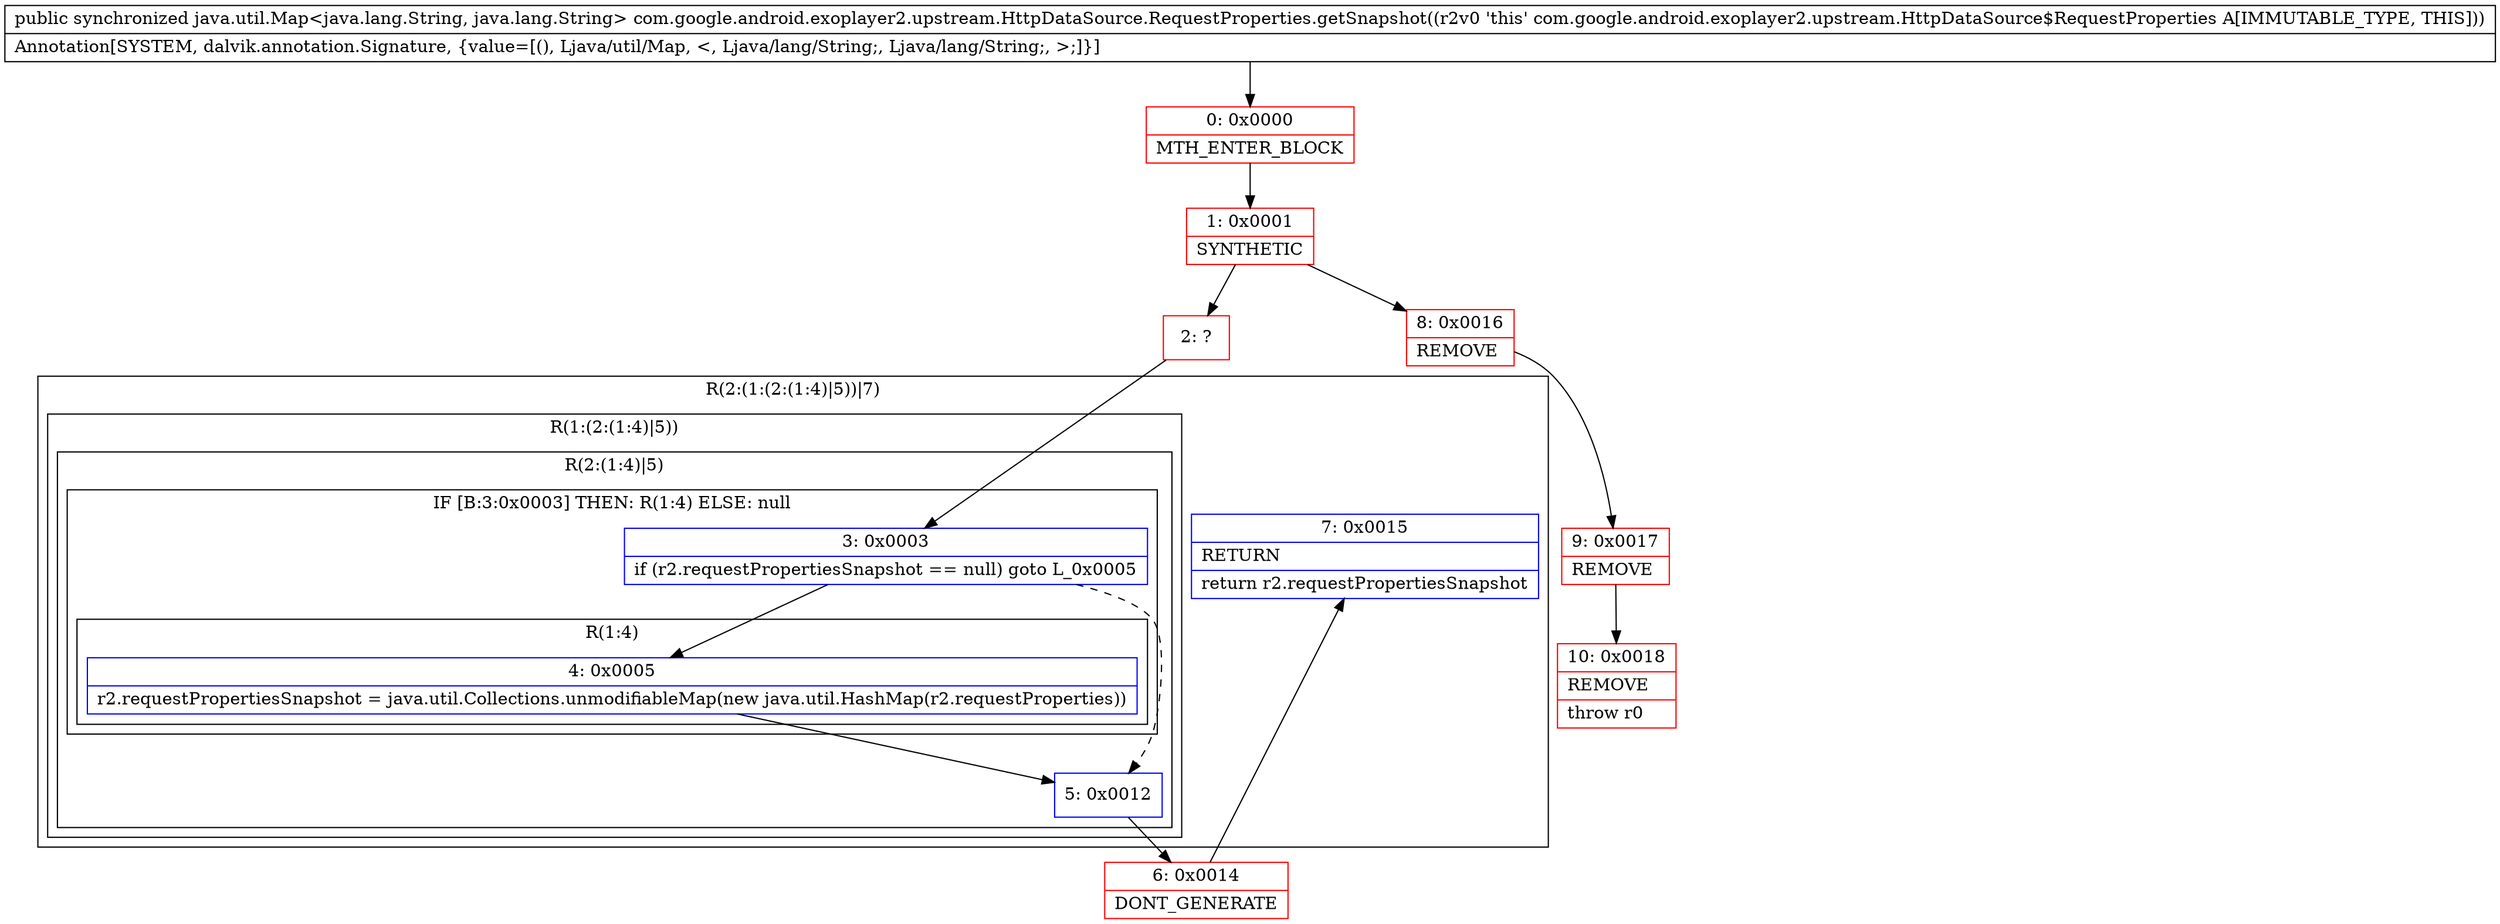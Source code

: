 digraph "CFG forcom.google.android.exoplayer2.upstream.HttpDataSource.RequestProperties.getSnapshot()Ljava\/util\/Map;" {
subgraph cluster_Region_1806527888 {
label = "R(2:(1:(2:(1:4)|5))|7)";
node [shape=record,color=blue];
subgraph cluster_Region_372964835 {
label = "R(1:(2:(1:4)|5))";
node [shape=record,color=blue];
subgraph cluster_Region_2134247387 {
label = "R(2:(1:4)|5)";
node [shape=record,color=blue];
subgraph cluster_IfRegion_492723339 {
label = "IF [B:3:0x0003] THEN: R(1:4) ELSE: null";
node [shape=record,color=blue];
Node_3 [shape=record,label="{3\:\ 0x0003|if (r2.requestPropertiesSnapshot == null) goto L_0x0005\l}"];
subgraph cluster_Region_496984925 {
label = "R(1:4)";
node [shape=record,color=blue];
Node_4 [shape=record,label="{4\:\ 0x0005|r2.requestPropertiesSnapshot = java.util.Collections.unmodifiableMap(new java.util.HashMap(r2.requestProperties))\l}"];
}
}
Node_5 [shape=record,label="{5\:\ 0x0012}"];
}
}
Node_7 [shape=record,label="{7\:\ 0x0015|RETURN\l|return r2.requestPropertiesSnapshot\l}"];
}
Node_0 [shape=record,color=red,label="{0\:\ 0x0000|MTH_ENTER_BLOCK\l}"];
Node_1 [shape=record,color=red,label="{1\:\ 0x0001|SYNTHETIC\l}"];
Node_2 [shape=record,color=red,label="{2\:\ ?}"];
Node_6 [shape=record,color=red,label="{6\:\ 0x0014|DONT_GENERATE\l}"];
Node_8 [shape=record,color=red,label="{8\:\ 0x0016|REMOVE\l}"];
Node_9 [shape=record,color=red,label="{9\:\ 0x0017|REMOVE\l}"];
Node_10 [shape=record,color=red,label="{10\:\ 0x0018|REMOVE\l|throw r0\l}"];
MethodNode[shape=record,label="{public synchronized java.util.Map\<java.lang.String, java.lang.String\> com.google.android.exoplayer2.upstream.HttpDataSource.RequestProperties.getSnapshot((r2v0 'this' com.google.android.exoplayer2.upstream.HttpDataSource$RequestProperties A[IMMUTABLE_TYPE, THIS]))  | Annotation[SYSTEM, dalvik.annotation.Signature, \{value=[(), Ljava\/util\/Map, \<, Ljava\/lang\/String;, Ljava\/lang\/String;, \>;]\}]\l}"];
MethodNode -> Node_0;
Node_3 -> Node_4;
Node_3 -> Node_5[style=dashed];
Node_4 -> Node_5;
Node_5 -> Node_6;
Node_0 -> Node_1;
Node_1 -> Node_2;
Node_1 -> Node_8;
Node_2 -> Node_3;
Node_6 -> Node_7;
Node_8 -> Node_9;
Node_9 -> Node_10;
}

